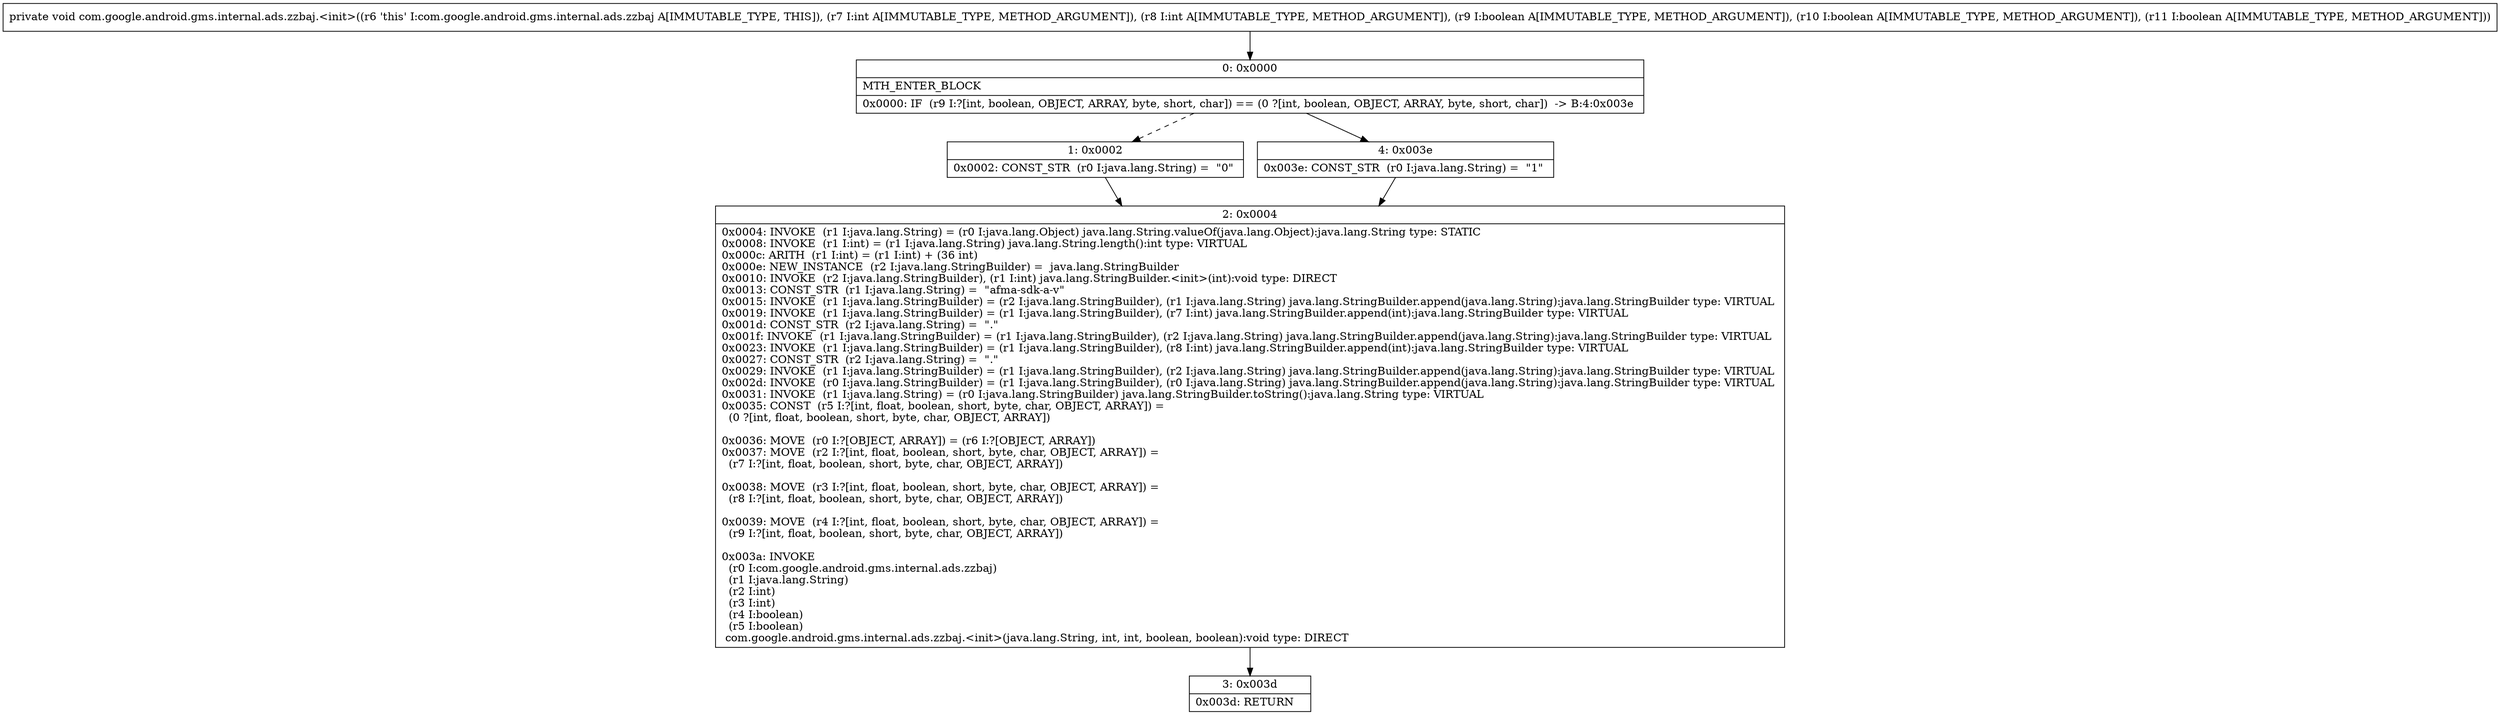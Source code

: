 digraph "CFG forcom.google.android.gms.internal.ads.zzbaj.\<init\>(IIZZZ)V" {
Node_0 [shape=record,label="{0\:\ 0x0000|MTH_ENTER_BLOCK\l|0x0000: IF  (r9 I:?[int, boolean, OBJECT, ARRAY, byte, short, char]) == (0 ?[int, boolean, OBJECT, ARRAY, byte, short, char])  \-\> B:4:0x003e \l}"];
Node_1 [shape=record,label="{1\:\ 0x0002|0x0002: CONST_STR  (r0 I:java.lang.String) =  \"0\" \l}"];
Node_2 [shape=record,label="{2\:\ 0x0004|0x0004: INVOKE  (r1 I:java.lang.String) = (r0 I:java.lang.Object) java.lang.String.valueOf(java.lang.Object):java.lang.String type: STATIC \l0x0008: INVOKE  (r1 I:int) = (r1 I:java.lang.String) java.lang.String.length():int type: VIRTUAL \l0x000c: ARITH  (r1 I:int) = (r1 I:int) + (36 int) \l0x000e: NEW_INSTANCE  (r2 I:java.lang.StringBuilder) =  java.lang.StringBuilder \l0x0010: INVOKE  (r2 I:java.lang.StringBuilder), (r1 I:int) java.lang.StringBuilder.\<init\>(int):void type: DIRECT \l0x0013: CONST_STR  (r1 I:java.lang.String) =  \"afma\-sdk\-a\-v\" \l0x0015: INVOKE  (r1 I:java.lang.StringBuilder) = (r2 I:java.lang.StringBuilder), (r1 I:java.lang.String) java.lang.StringBuilder.append(java.lang.String):java.lang.StringBuilder type: VIRTUAL \l0x0019: INVOKE  (r1 I:java.lang.StringBuilder) = (r1 I:java.lang.StringBuilder), (r7 I:int) java.lang.StringBuilder.append(int):java.lang.StringBuilder type: VIRTUAL \l0x001d: CONST_STR  (r2 I:java.lang.String) =  \".\" \l0x001f: INVOKE  (r1 I:java.lang.StringBuilder) = (r1 I:java.lang.StringBuilder), (r2 I:java.lang.String) java.lang.StringBuilder.append(java.lang.String):java.lang.StringBuilder type: VIRTUAL \l0x0023: INVOKE  (r1 I:java.lang.StringBuilder) = (r1 I:java.lang.StringBuilder), (r8 I:int) java.lang.StringBuilder.append(int):java.lang.StringBuilder type: VIRTUAL \l0x0027: CONST_STR  (r2 I:java.lang.String) =  \".\" \l0x0029: INVOKE  (r1 I:java.lang.StringBuilder) = (r1 I:java.lang.StringBuilder), (r2 I:java.lang.String) java.lang.StringBuilder.append(java.lang.String):java.lang.StringBuilder type: VIRTUAL \l0x002d: INVOKE  (r0 I:java.lang.StringBuilder) = (r1 I:java.lang.StringBuilder), (r0 I:java.lang.String) java.lang.StringBuilder.append(java.lang.String):java.lang.StringBuilder type: VIRTUAL \l0x0031: INVOKE  (r1 I:java.lang.String) = (r0 I:java.lang.StringBuilder) java.lang.StringBuilder.toString():java.lang.String type: VIRTUAL \l0x0035: CONST  (r5 I:?[int, float, boolean, short, byte, char, OBJECT, ARRAY]) = \l  (0 ?[int, float, boolean, short, byte, char, OBJECT, ARRAY])\l \l0x0036: MOVE  (r0 I:?[OBJECT, ARRAY]) = (r6 I:?[OBJECT, ARRAY]) \l0x0037: MOVE  (r2 I:?[int, float, boolean, short, byte, char, OBJECT, ARRAY]) = \l  (r7 I:?[int, float, boolean, short, byte, char, OBJECT, ARRAY])\l \l0x0038: MOVE  (r3 I:?[int, float, boolean, short, byte, char, OBJECT, ARRAY]) = \l  (r8 I:?[int, float, boolean, short, byte, char, OBJECT, ARRAY])\l \l0x0039: MOVE  (r4 I:?[int, float, boolean, short, byte, char, OBJECT, ARRAY]) = \l  (r9 I:?[int, float, boolean, short, byte, char, OBJECT, ARRAY])\l \l0x003a: INVOKE  \l  (r0 I:com.google.android.gms.internal.ads.zzbaj)\l  (r1 I:java.lang.String)\l  (r2 I:int)\l  (r3 I:int)\l  (r4 I:boolean)\l  (r5 I:boolean)\l com.google.android.gms.internal.ads.zzbaj.\<init\>(java.lang.String, int, int, boolean, boolean):void type: DIRECT \l}"];
Node_3 [shape=record,label="{3\:\ 0x003d|0x003d: RETURN   \l}"];
Node_4 [shape=record,label="{4\:\ 0x003e|0x003e: CONST_STR  (r0 I:java.lang.String) =  \"1\" \l}"];
MethodNode[shape=record,label="{private void com.google.android.gms.internal.ads.zzbaj.\<init\>((r6 'this' I:com.google.android.gms.internal.ads.zzbaj A[IMMUTABLE_TYPE, THIS]), (r7 I:int A[IMMUTABLE_TYPE, METHOD_ARGUMENT]), (r8 I:int A[IMMUTABLE_TYPE, METHOD_ARGUMENT]), (r9 I:boolean A[IMMUTABLE_TYPE, METHOD_ARGUMENT]), (r10 I:boolean A[IMMUTABLE_TYPE, METHOD_ARGUMENT]), (r11 I:boolean A[IMMUTABLE_TYPE, METHOD_ARGUMENT])) }"];
MethodNode -> Node_0;
Node_0 -> Node_1[style=dashed];
Node_0 -> Node_4;
Node_1 -> Node_2;
Node_2 -> Node_3;
Node_4 -> Node_2;
}

